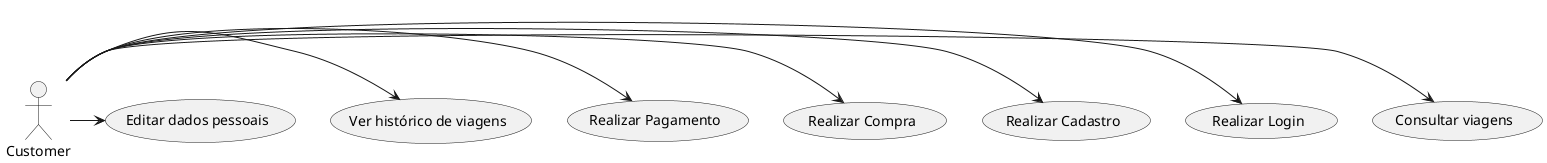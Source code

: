 @startuml

:Customer: -> (Consultar viagens)
:Customer: -> (Realizar Login)
:Customer: -> (Realizar Cadastro)
:Customer: -> (Realizar Compra)
:Customer: -> (Realizar Pagamento)
:Customer: -> (Ver histórico de viagens)
:Customer: -> (Editar dados pessoais)

@enduml
